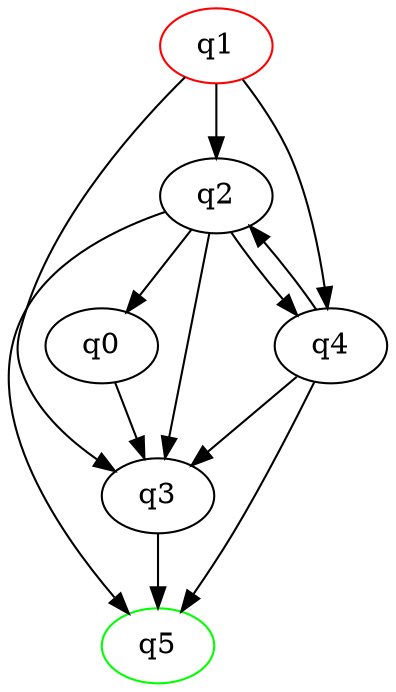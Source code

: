 digraph A{
q5 [initial=1,color=green];
q1 [final=1,color=red];
q0 -> q3;
q1 -> q2;
q1 -> q3;
q1 -> q4;
q2 -> q0;
q2 -> q3;
q2 -> q4;
q2 -> q5;
q3 -> q5;
q4 -> q2;
q4 -> q3;
q4 -> q5;
}